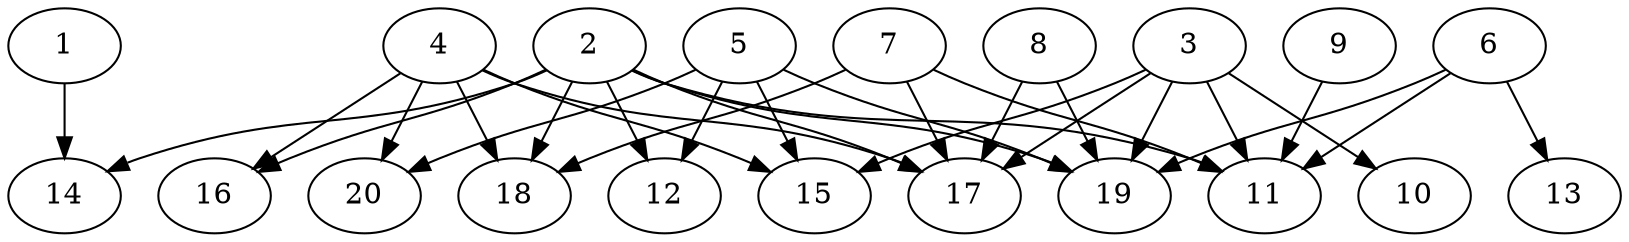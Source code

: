 // DAG automatically generated by daggen at Wed Jul 24 21:27:05 2019
// ./daggen --dot -n 20 --ccr 0.3 --fat 0.7 --regular 0.5 --density 0.5 --mindata 5242880 --maxdata 52428800 
digraph G {
  1 [size="150958080", alpha="0.17", expect_size="45287424"] 
  1 -> 14 [size ="45287424"]
  2 [size="29682347", alpha="0.04", expect_size="8904704"] 
  2 -> 11 [size ="8904704"]
  2 -> 12 [size ="8904704"]
  2 -> 14 [size ="8904704"]
  2 -> 16 [size ="8904704"]
  2 -> 17 [size ="8904704"]
  2 -> 18 [size ="8904704"]
  2 -> 19 [size ="8904704"]
  3 [size="54538240", alpha="0.08", expect_size="16361472"] 
  3 -> 10 [size ="16361472"]
  3 -> 11 [size ="16361472"]
  3 -> 15 [size ="16361472"]
  3 -> 17 [size ="16361472"]
  3 -> 19 [size ="16361472"]
  4 [size="69645653", alpha="0.20", expect_size="20893696"] 
  4 -> 15 [size ="20893696"]
  4 -> 16 [size ="20893696"]
  4 -> 17 [size ="20893696"]
  4 -> 18 [size ="20893696"]
  4 -> 20 [size ="20893696"]
  5 [size="132717227", alpha="0.13", expect_size="39815168"] 
  5 -> 12 [size ="39815168"]
  5 -> 15 [size ="39815168"]
  5 -> 19 [size ="39815168"]
  5 -> 20 [size ="39815168"]
  6 [size="105721173", alpha="0.03", expect_size="31716352"] 
  6 -> 11 [size ="31716352"]
  6 -> 13 [size ="31716352"]
  6 -> 19 [size ="31716352"]
  7 [size="132181333", alpha="0.08", expect_size="39654400"] 
  7 -> 11 [size ="39654400"]
  7 -> 17 [size ="39654400"]
  7 -> 18 [size ="39654400"]
  8 [size="92160000", alpha="0.11", expect_size="27648000"] 
  8 -> 17 [size ="27648000"]
  8 -> 19 [size ="27648000"]
  9 [size="120214187", alpha="0.12", expect_size="36064256"] 
  9 -> 11 [size ="36064256"]
  10 [size="84572160", alpha="0.05", expect_size="25371648"] 
  11 [size="69017600", alpha="0.17", expect_size="20705280"] 
  12 [size="43994453", alpha="0.15", expect_size="13198336"] 
  13 [size="75025067", alpha="0.07", expect_size="22507520"] 
  14 [size="140748800", alpha="0.06", expect_size="42224640"] 
  15 [size="140130987", alpha="0.19", expect_size="42039296"] 
  16 [size="83039573", alpha="0.04", expect_size="24911872"] 
  17 [size="106987520", alpha="0.13", expect_size="32096256"] 
  18 [size="168704000", alpha="0.11", expect_size="50611200"] 
  19 [size="100078933", alpha="0.06", expect_size="30023680"] 
  20 [size="38615040", alpha="0.19", expect_size="11584512"] 
}
